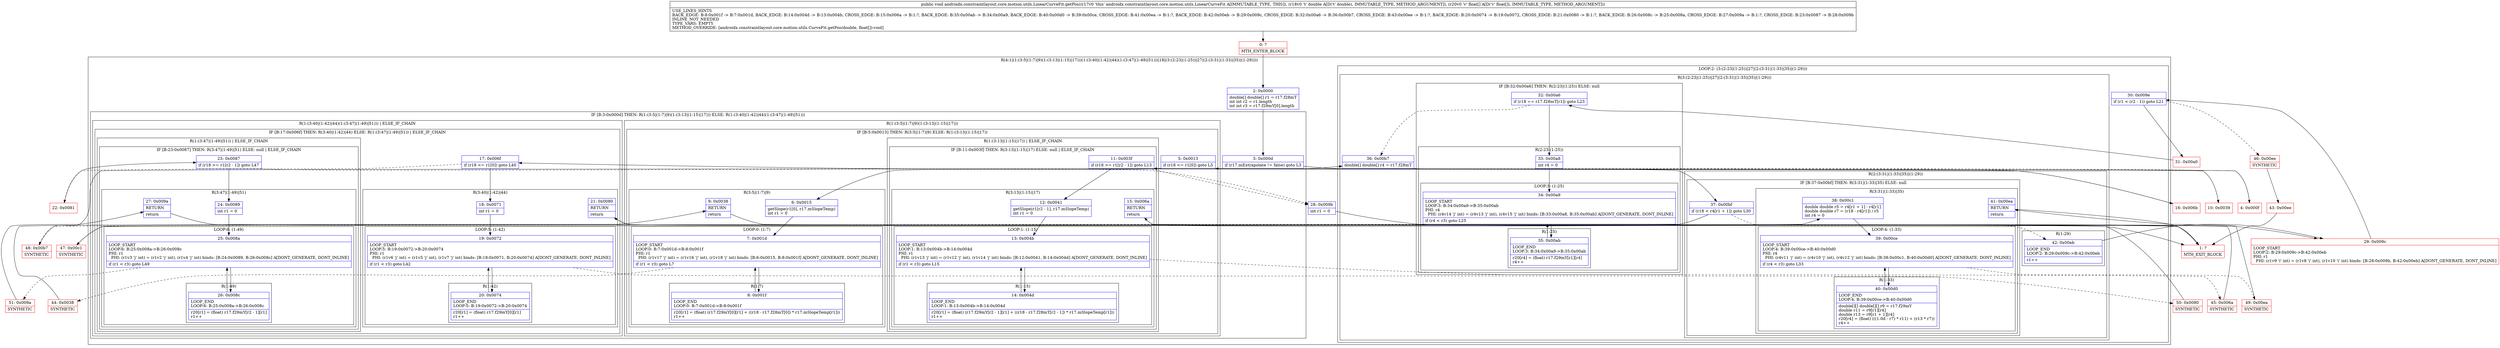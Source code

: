 digraph "CFG forandroidx.constraintlayout.core.motion.utils.LinearCurveFit.getPos(D[F)V" {
subgraph cluster_Region_946018773 {
label = "R(4:1|(1:(3:5|(1:7)|9)(1:(3:13|(1:15)|17)))(1:(3:40|(1:42)|44)(1:(3:47|(1:49)|51)))|18|(3:(2:23|(1:25))|27|(2:(3:31|(1:33)|35)|(1:29))))";
node [shape=record,color=blue];
Node_2 [shape=record,label="{2\:\ 0x0000|double[] double[] r1 = r17.f28mT\lint int r2 = r1.length\lint int r3 = r17.f29mY[0].length\l}"];
subgraph cluster_IfRegion_1414939887 {
label = "IF [B:3:0x000d] THEN: R(1:(3:5|(1:7)|9)(1:(3:13|(1:15)|17))) ELSE: R(1:(3:40|(1:42)|44)(1:(3:47|(1:49)|51)))";
node [shape=record,color=blue];
Node_3 [shape=record,label="{3\:\ 0x000d|if (r17.mExtrapolate != false) goto L3\l}"];
subgraph cluster_Region_984338022 {
label = "R(1:(3:5|(1:7)|9)(1:(3:13|(1:15)|17)))";
node [shape=record,color=blue];
subgraph cluster_IfRegion_548612530 {
label = "IF [B:5:0x0013] THEN: R(3:5|(1:7)|9) ELSE: R(1:(3:13|(1:15)|17))";
node [shape=record,color=blue];
Node_5 [shape=record,label="{5\:\ 0x0013|if (r18 \<= r1[0]) goto L5\l}"];
subgraph cluster_Region_1172755416 {
label = "R(3:5|(1:7)|9)";
node [shape=record,color=blue];
Node_6 [shape=record,label="{6\:\ 0x0015|getSlope(r1[0], r17.mSlopeTemp)\lint r1 = 0\l}"];
subgraph cluster_LoopRegion_1233801316 {
label = "LOOP:0: (1:7)";
node [shape=record,color=blue];
Node_7 [shape=record,label="{7\:\ 0x001d|LOOP_START\lLOOP:0: B:7:0x001d\-\>B:8:0x001f\lPHI: r1 \l  PHI: (r1v17 'j' int) = (r1v16 'j' int), (r1v18 'j' int) binds: [B:6:0x0015, B:8:0x001f] A[DONT_GENERATE, DONT_INLINE]\l|if (r1 \< r3) goto L7\l}"];
subgraph cluster_Region_1275697115 {
label = "R(1:7)";
node [shape=record,color=blue];
Node_8 [shape=record,label="{8\:\ 0x001f|LOOP_END\lLOOP:0: B:7:0x001d\-\>B:8:0x001f\l|r20[r1] = (float) (r17.f29mY[0][r1] + ((r18 \- r17.f28mT[0]) * r17.mSlopeTemp[r1]))\lr1++\l}"];
}
}
Node_9 [shape=record,label="{9\:\ 0x0038|RETURN\l|return\l}"];
}
subgraph cluster_Region_1759319562 {
label = "R(1:(3:13|(1:15)|17)) | ELSE_IF_CHAIN\l";
node [shape=record,color=blue];
subgraph cluster_IfRegion_1133052068 {
label = "IF [B:11:0x003f] THEN: R(3:13|(1:15)|17) ELSE: null | ELSE_IF_CHAIN\l";
node [shape=record,color=blue];
Node_11 [shape=record,label="{11\:\ 0x003f|if (r18 \>= r1[r2 \- 1]) goto L13\l}"];
subgraph cluster_Region_1661207729 {
label = "R(3:13|(1:15)|17)";
node [shape=record,color=blue];
Node_12 [shape=record,label="{12\:\ 0x0041|getSlope(r1[r2 \- 1], r17.mSlopeTemp)\lint r1 = 0\l}"];
subgraph cluster_LoopRegion_397186967 {
label = "LOOP:1: (1:15)";
node [shape=record,color=blue];
Node_13 [shape=record,label="{13\:\ 0x004b|LOOP_START\lLOOP:1: B:13:0x004b\-\>B:14:0x004d\lPHI: r1 \l  PHI: (r1v13 'j' int) = (r1v12 'j' int), (r1v14 'j' int) binds: [B:12:0x0041, B:14:0x004d] A[DONT_GENERATE, DONT_INLINE]\l|if (r1 \< r3) goto L15\l}"];
subgraph cluster_Region_575641332 {
label = "R(1:15)";
node [shape=record,color=blue];
Node_14 [shape=record,label="{14\:\ 0x004d|LOOP_END\lLOOP:1: B:13:0x004b\-\>B:14:0x004d\l|r20[r1] = (float) (r17.f29mY[r2 \- 1][r1] + ((r18 \- r17.f28mT[r2 \- 1]) * r17.mSlopeTemp[r1]))\lr1++\l}"];
}
}
Node_15 [shape=record,label="{15\:\ 0x006a|RETURN\l|return\l}"];
}
}
}
}
}
subgraph cluster_Region_1054474643 {
label = "R(1:(3:40|(1:42)|44)(1:(3:47|(1:49)|51))) | ELSE_IF_CHAIN\l";
node [shape=record,color=blue];
subgraph cluster_IfRegion_1514364890 {
label = "IF [B:17:0x006f] THEN: R(3:40|(1:42)|44) ELSE: R(1:(3:47|(1:49)|51)) | ELSE_IF_CHAIN\l";
node [shape=record,color=blue];
Node_17 [shape=record,label="{17\:\ 0x006f|if (r18 \<= r1[0]) goto L40\l}"];
subgraph cluster_Region_20666037 {
label = "R(3:40|(1:42)|44)";
node [shape=record,color=blue];
Node_18 [shape=record,label="{18\:\ 0x0071|int r1 = 0\l}"];
subgraph cluster_LoopRegion_527793101 {
label = "LOOP:5: (1:42)";
node [shape=record,color=blue];
Node_19 [shape=record,label="{19\:\ 0x0072|LOOP_START\lLOOP:5: B:19:0x0072\-\>B:20:0x0074\lPHI: r1 \l  PHI: (r1v6 'j' int) = (r1v5 'j' int), (r1v7 'j' int) binds: [B:18:0x0071, B:20:0x0074] A[DONT_GENERATE, DONT_INLINE]\l|if (r1 \< r3) goto L42\l}"];
subgraph cluster_Region_1779007349 {
label = "R(1:42)";
node [shape=record,color=blue];
Node_20 [shape=record,label="{20\:\ 0x0074|LOOP_END\lLOOP:5: B:19:0x0072\-\>B:20:0x0074\l|r20[r1] = (float) r17.f29mY[0][r1]\lr1++\l}"];
}
}
Node_21 [shape=record,label="{21\:\ 0x0080|RETURN\l|return\l}"];
}
subgraph cluster_Region_1489849243 {
label = "R(1:(3:47|(1:49)|51)) | ELSE_IF_CHAIN\l";
node [shape=record,color=blue];
subgraph cluster_IfRegion_692600665 {
label = "IF [B:23:0x0087] THEN: R(3:47|(1:49)|51) ELSE: null | ELSE_IF_CHAIN\l";
node [shape=record,color=blue];
Node_23 [shape=record,label="{23\:\ 0x0087|if (r18 \>= r1[r2 \- 1]) goto L47\l}"];
subgraph cluster_Region_1650802973 {
label = "R(3:47|(1:49)|51)";
node [shape=record,color=blue];
Node_24 [shape=record,label="{24\:\ 0x0089|int r1 = 0\l}"];
subgraph cluster_LoopRegion_1040950994 {
label = "LOOP:6: (1:49)";
node [shape=record,color=blue];
Node_25 [shape=record,label="{25\:\ 0x008a|LOOP_START\lLOOP:6: B:25:0x008a\-\>B:26:0x008c\lPHI: r1 \l  PHI: (r1v3 'j' int) = (r1v2 'j' int), (r1v4 'j' int) binds: [B:24:0x0089, B:26:0x008c] A[DONT_GENERATE, DONT_INLINE]\l|if (r1 \< r3) goto L49\l}"];
subgraph cluster_Region_1638739840 {
label = "R(1:49)";
node [shape=record,color=blue];
Node_26 [shape=record,label="{26\:\ 0x008c|LOOP_END\lLOOP:6: B:25:0x008a\-\>B:26:0x008c\l|r20[r1] = (float) r17.f29mY[r2 \- 1][r1]\lr1++\l}"];
}
}
Node_27 [shape=record,label="{27\:\ 0x009a|RETURN\l|return\l}"];
}
}
}
}
}
}
Node_28 [shape=record,label="{28\:\ 0x009b|int r1 = 0\l}"];
subgraph cluster_LoopRegion_558895584 {
label = "LOOP:2: (3:(2:23|(1:25))|27|(2:(3:31|(1:33)|35)|(1:29)))";
node [shape=record,color=blue];
Node_30 [shape=record,label="{30\:\ 0x009e|if (r1 \< (r2 \- 1)) goto L21\l}"];
subgraph cluster_Region_369179846 {
label = "R(3:(2:23|(1:25))|27|(2:(3:31|(1:33)|35)|(1:29)))";
node [shape=record,color=blue];
subgraph cluster_IfRegion_592403170 {
label = "IF [B:32:0x00a6] THEN: R(2:23|(1:25)) ELSE: null";
node [shape=record,color=blue];
Node_32 [shape=record,label="{32\:\ 0x00a6|if (r18 == r17.f28mT[r1]) goto L23\l}"];
subgraph cluster_Region_133880059 {
label = "R(2:23|(1:25))";
node [shape=record,color=blue];
Node_33 [shape=record,label="{33\:\ 0x00a8|int r4 = 0\l}"];
subgraph cluster_LoopRegion_622450695 {
label = "LOOP:3: (1:25)";
node [shape=record,color=blue];
Node_34 [shape=record,label="{34\:\ 0x00a9|LOOP_START\lLOOP:3: B:34:0x00a9\-\>B:35:0x00ab\lPHI: r4 \l  PHI: (r4v14 'j' int) = (r4v13 'j' int), (r4v15 'j' int) binds: [B:33:0x00a8, B:35:0x00ab] A[DONT_GENERATE, DONT_INLINE]\l|if (r4 \< r3) goto L25\l}"];
subgraph cluster_Region_2023374528 {
label = "R(1:25)";
node [shape=record,color=blue];
Node_35 [shape=record,label="{35\:\ 0x00ab|LOOP_END\lLOOP:3: B:34:0x00a9\-\>B:35:0x00ab\l|r20[r4] = (float) r17.f29mY[r1][r4]\lr4++\l}"];
}
}
}
}
Node_36 [shape=record,label="{36\:\ 0x00b7|double[] double[] r4 = r17.f28mT\l}"];
subgraph cluster_Region_1022453274 {
label = "R(2:(3:31|(1:33)|35)|(1:29))";
node [shape=record,color=blue];
subgraph cluster_IfRegion_1497957489 {
label = "IF [B:37:0x00bf] THEN: R(3:31|(1:33)|35) ELSE: null";
node [shape=record,color=blue];
Node_37 [shape=record,label="{37\:\ 0x00bf|if (r18 \< r4[r1 + 1]) goto L30\l}"];
subgraph cluster_Region_1711646648 {
label = "R(3:31|(1:33)|35)";
node [shape=record,color=blue];
Node_38 [shape=record,label="{38\:\ 0x00c1|double double r5 = r4[r1 + 1] \- r4[r1]\ldouble double r7 = (r18 \- r4[r1]) \/ r5\lint r4 = 0\l}"];
subgraph cluster_LoopRegion_1459282716 {
label = "LOOP:4: (1:33)";
node [shape=record,color=blue];
Node_39 [shape=record,label="{39\:\ 0x00ce|LOOP_START\lLOOP:4: B:39:0x00ce\-\>B:40:0x00d0\lPHI: r4 \l  PHI: (r4v11 'j' int) = (r4v10 'j' int), (r4v12 'j' int) binds: [B:38:0x00c1, B:40:0x00d0] A[DONT_GENERATE, DONT_INLINE]\l|if (r4 \< r3) goto L33\l}"];
subgraph cluster_Region_1061448144 {
label = "R(1:33)";
node [shape=record,color=blue];
Node_40 [shape=record,label="{40\:\ 0x00d0|LOOP_END\lLOOP:4: B:39:0x00ce\-\>B:40:0x00d0\l|double[][] double[][] r9 = r17.f29mY\ldouble r11 = r9[r1][r4]\ldouble r13 = r9[r1 + 1][r4]\lr20[r4] = (float) (((1.0d \- r7) * r11) + (r13 * r7))\lr4++\l}"];
}
}
Node_41 [shape=record,label="{41\:\ 0x00ea|RETURN\l|return\l}"];
}
}
subgraph cluster_Region_1810535211 {
label = "R(1:29)";
node [shape=record,color=blue];
Node_42 [shape=record,label="{42\:\ 0x00eb|LOOP_END\lLOOP:2: B:29:0x009c\-\>B:42:0x00eb\l|r1++\l}"];
}
}
}
}
}
Node_0 [shape=record,color=red,label="{0\:\ ?|MTH_ENTER_BLOCK\l}"];
Node_4 [shape=record,color=red,label="{4\:\ 0x000f}"];
Node_44 [shape=record,color=red,label="{44\:\ 0x0038|SYNTHETIC\l}"];
Node_1 [shape=record,color=red,label="{1\:\ ?|MTH_EXIT_BLOCK\l}"];
Node_10 [shape=record,color=red,label="{10\:\ 0x0039}"];
Node_45 [shape=record,color=red,label="{45\:\ 0x006a|SYNTHETIC\l}"];
Node_29 [shape=record,color=red,label="{29\:\ 0x009c|LOOP_START\lLOOP:2: B:29:0x009c\-\>B:42:0x00eb\lPHI: r1 \l  PHI: (r1v9 'i' int) = (r1v8 'i' int), (r1v10 'i' int) binds: [B:28:0x009b, B:42:0x00eb] A[DONT_GENERATE, DONT_INLINE]\l}"];
Node_31 [shape=record,color=red,label="{31\:\ 0x00a0}"];
Node_48 [shape=record,color=red,label="{48\:\ 0x00b7|SYNTHETIC\l}"];
Node_47 [shape=record,color=red,label="{47\:\ 0x00c1|SYNTHETIC\l}"];
Node_49 [shape=record,color=red,label="{49\:\ 0x00ea|SYNTHETIC\l}"];
Node_46 [shape=record,color=red,label="{46\:\ 0x00ee|SYNTHETIC\l}"];
Node_43 [shape=record,color=red,label="{43\:\ 0x00ee}"];
Node_16 [shape=record,color=red,label="{16\:\ 0x006b}"];
Node_50 [shape=record,color=red,label="{50\:\ 0x0080|SYNTHETIC\l}"];
Node_22 [shape=record,color=red,label="{22\:\ 0x0081}"];
Node_51 [shape=record,color=red,label="{51\:\ 0x009a|SYNTHETIC\l}"];
MethodNode[shape=record,label="{public void androidx.constraintlayout.core.motion.utils.LinearCurveFit.getPos((r17v0 'this' androidx.constraintlayout.core.motion.utils.LinearCurveFit A[IMMUTABLE_TYPE, THIS]), (r18v0 't' double A[D('t' double), IMMUTABLE_TYPE, METHOD_ARGUMENT]), (r20v0 'v' float[] A[D('v' float[]), IMMUTABLE_TYPE, METHOD_ARGUMENT]))  | USE_LINES_HINTS\lBACK_EDGE: B:8:0x001f \-\> B:7:0x001d, BACK_EDGE: B:14:0x004d \-\> B:13:0x004b, CROSS_EDGE: B:15:0x006a \-\> B:1:?, BACK_EDGE: B:35:0x00ab \-\> B:34:0x00a9, BACK_EDGE: B:40:0x00d0 \-\> B:39:0x00ce, CROSS_EDGE: B:41:0x00ea \-\> B:1:?, BACK_EDGE: B:42:0x00eb \-\> B:29:0x009c, CROSS_EDGE: B:32:0x00a6 \-\> B:36:0x00b7, CROSS_EDGE: B:43:0x00ee \-\> B:1:?, BACK_EDGE: B:20:0x0074 \-\> B:19:0x0072, CROSS_EDGE: B:21:0x0080 \-\> B:1:?, BACK_EDGE: B:26:0x008c \-\> B:25:0x008a, CROSS_EDGE: B:27:0x009a \-\> B:1:?, CROSS_EDGE: B:23:0x0087 \-\> B:28:0x009b\lINLINE_NOT_NEEDED\lTYPE_VARS: EMPTY\lMETHOD_OVERRIDE: [androidx.constraintlayout.core.motion.utils.CurveFit.getPos(double, float[]):void]\l}"];
MethodNode -> Node_0;Node_2 -> Node_3;
Node_3 -> Node_4;
Node_3 -> Node_16[style=dashed];
Node_5 -> Node_6;
Node_5 -> Node_10[style=dashed];
Node_6 -> Node_7;
Node_7 -> Node_8;
Node_7 -> Node_44[style=dashed];
Node_8 -> Node_7;
Node_9 -> Node_1;
Node_11 -> Node_12;
Node_11 -> Node_28[style=dashed];
Node_12 -> Node_13;
Node_13 -> Node_14;
Node_13 -> Node_45[style=dashed];
Node_14 -> Node_13;
Node_15 -> Node_1;
Node_17 -> Node_18;
Node_17 -> Node_22[style=dashed];
Node_18 -> Node_19;
Node_19 -> Node_20;
Node_19 -> Node_50[style=dashed];
Node_20 -> Node_19;
Node_21 -> Node_1;
Node_23 -> Node_24;
Node_23 -> Node_28[style=dashed];
Node_24 -> Node_25;
Node_25 -> Node_26;
Node_25 -> Node_51[style=dashed];
Node_26 -> Node_25;
Node_27 -> Node_1;
Node_28 -> Node_29;
Node_30 -> Node_31;
Node_30 -> Node_46[style=dashed];
Node_32 -> Node_33;
Node_32 -> Node_36[style=dashed];
Node_33 -> Node_34;
Node_34 -> Node_35;
Node_34 -> Node_48[style=dashed];
Node_35 -> Node_34;
Node_36 -> Node_37;
Node_37 -> Node_42[style=dashed];
Node_37 -> Node_47;
Node_38 -> Node_39;
Node_39 -> Node_40;
Node_39 -> Node_49[style=dashed];
Node_40 -> Node_39;
Node_41 -> Node_1;
Node_42 -> Node_29;
Node_0 -> Node_2;
Node_4 -> Node_5;
Node_44 -> Node_9;
Node_10 -> Node_11;
Node_45 -> Node_15;
Node_29 -> Node_30;
Node_31 -> Node_32;
Node_48 -> Node_36;
Node_47 -> Node_38;
Node_49 -> Node_41;
Node_46 -> Node_43;
Node_43 -> Node_1;
Node_16 -> Node_17;
Node_50 -> Node_21;
Node_22 -> Node_23;
Node_51 -> Node_27;
}

